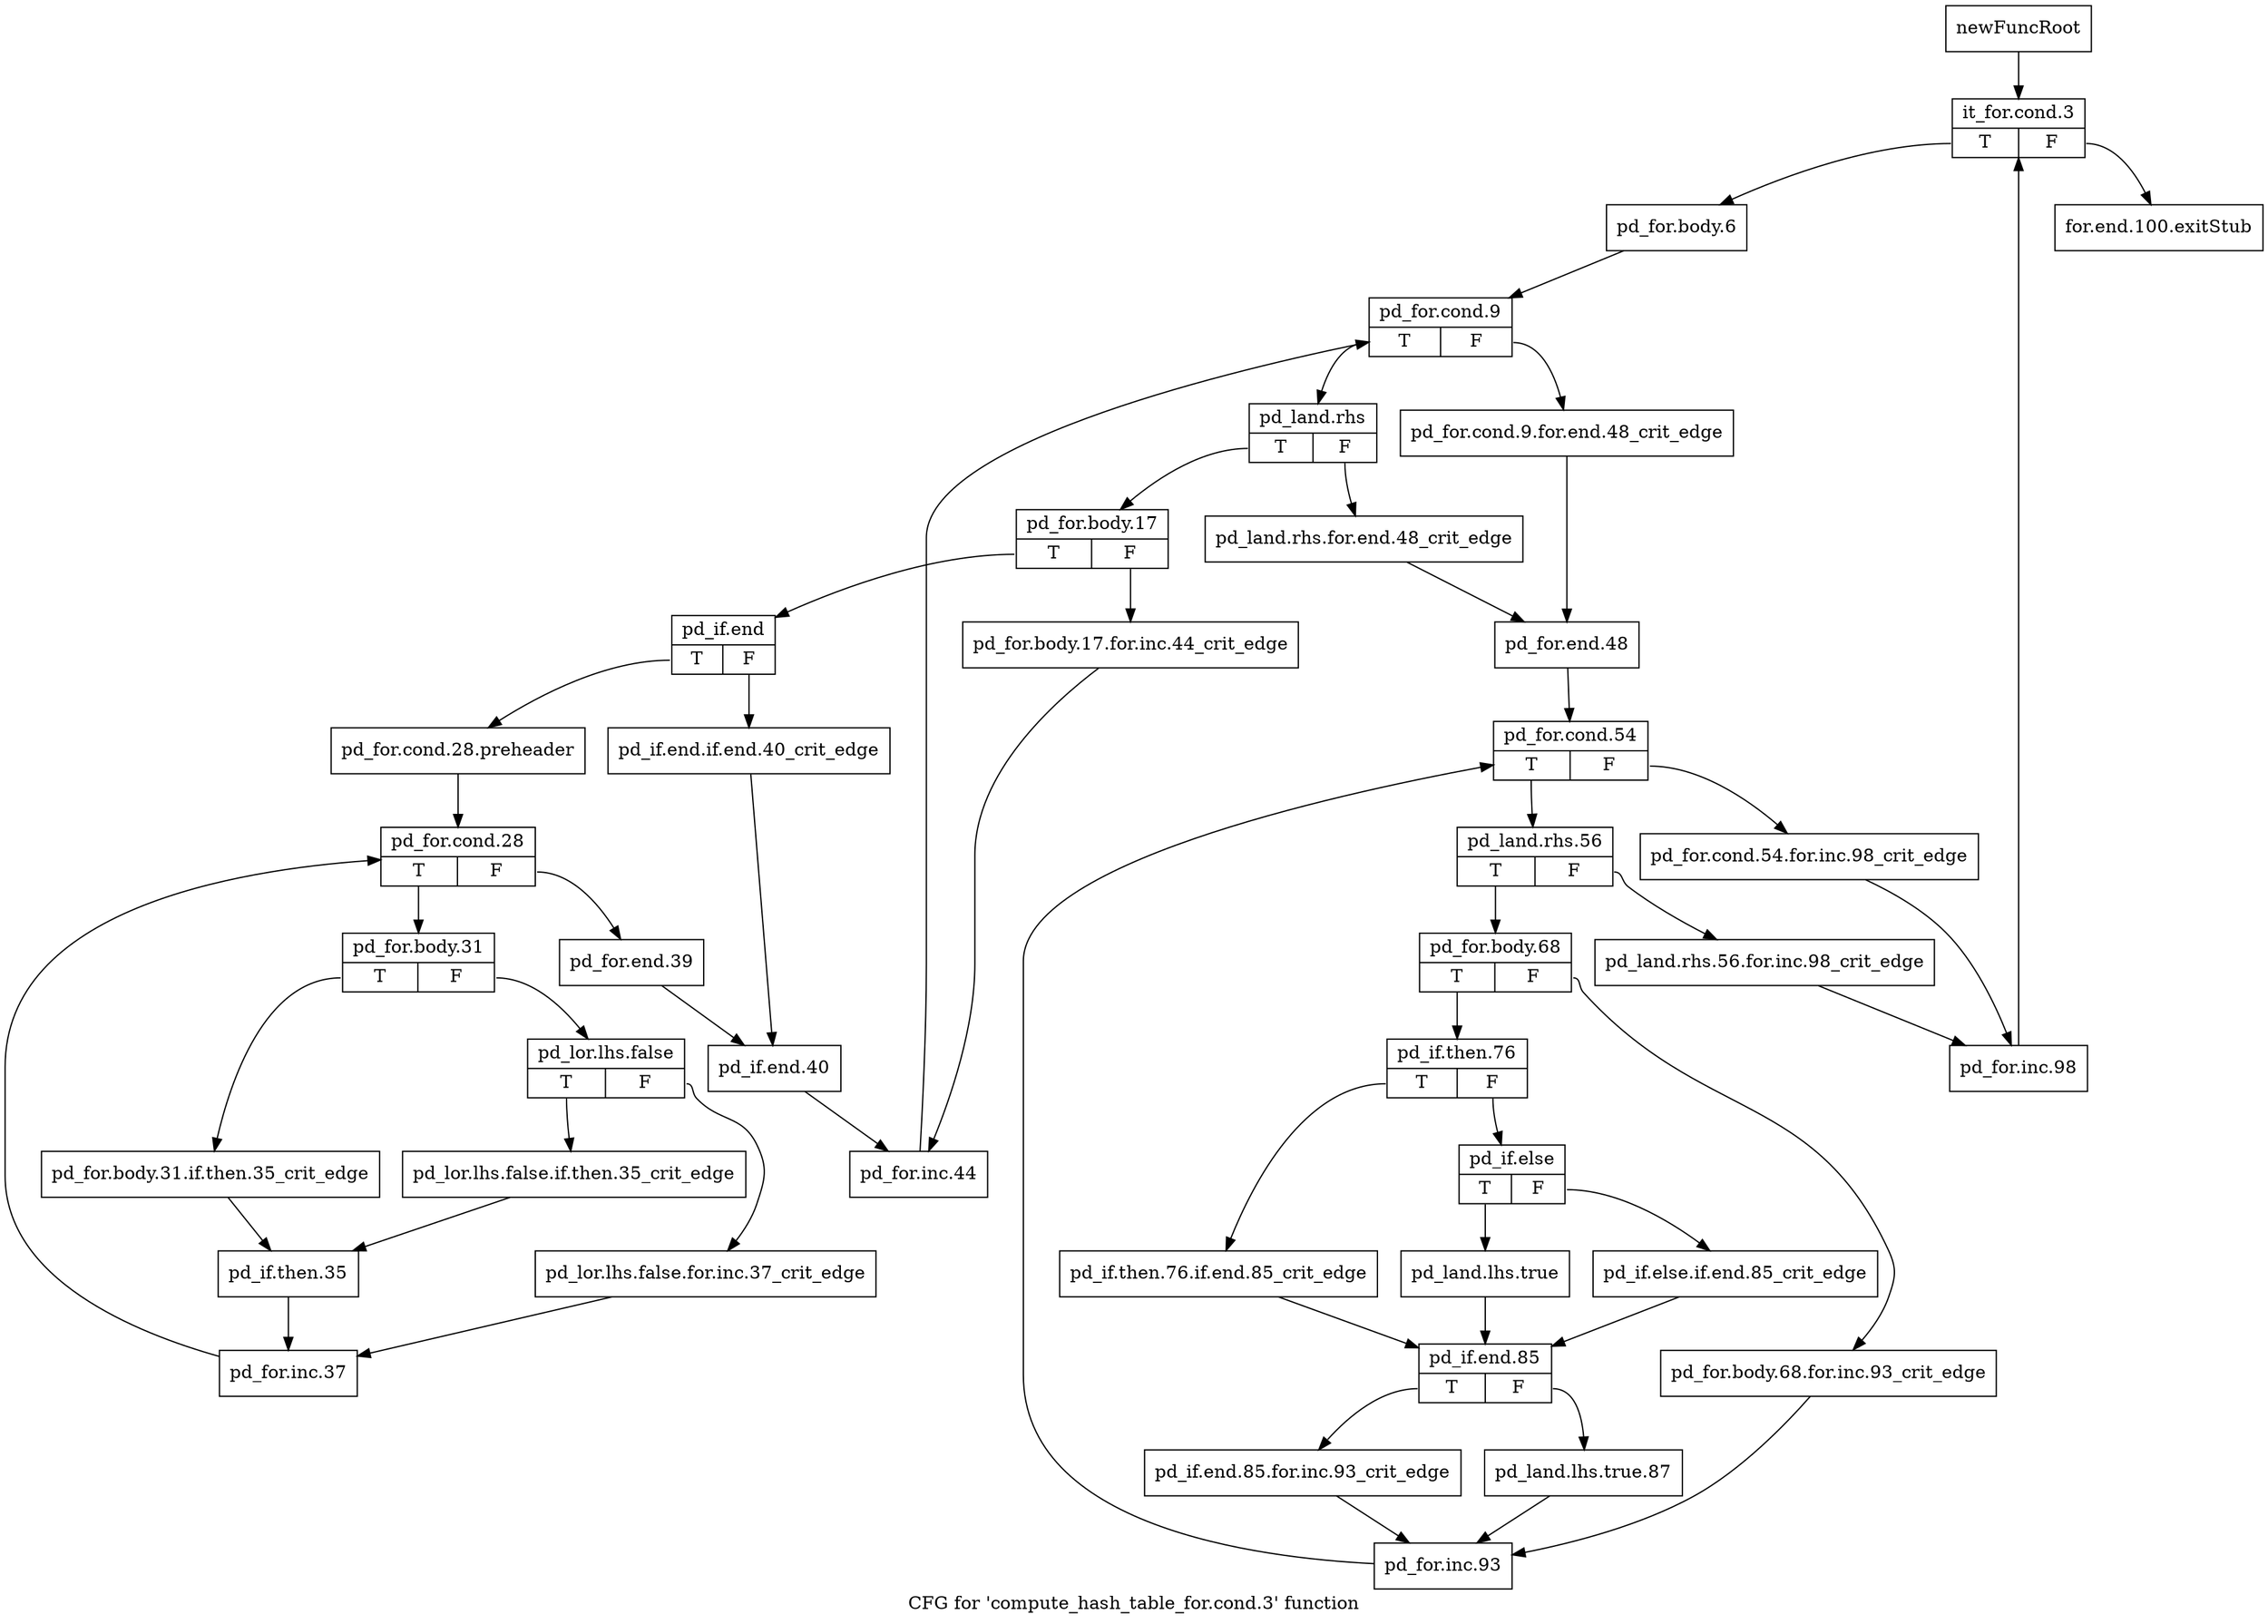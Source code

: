 digraph "CFG for 'compute_hash_table_for.cond.3' function" {
	label="CFG for 'compute_hash_table_for.cond.3' function";

	Node0xb13e390 [shape=record,label="{newFuncRoot}"];
	Node0xb13e390 -> Node0xb13e430;
	Node0xb13e3e0 [shape=record,label="{for.end.100.exitStub}"];
	Node0xb13e430 [shape=record,label="{it_for.cond.3|{<s0>T|<s1>F}}"];
	Node0xb13e430:s0 -> Node0xb13e480;
	Node0xb13e430:s1 -> Node0xb13e3e0;
	Node0xb13e480 [shape=record,label="{pd_for.body.6}"];
	Node0xb13e480 -> Node0xb148230;
	Node0xb148230 [shape=record,label="{pd_for.cond.9|{<s0>T|<s1>F}}"];
	Node0xb148230:s0 -> Node0xb1482d0;
	Node0xb148230:s1 -> Node0xb148280;
	Node0xb148280 [shape=record,label="{pd_for.cond.9.for.end.48_crit_edge}"];
	Node0xb148280 -> Node0xb148370;
	Node0xb1482d0 [shape=record,label="{pd_land.rhs|{<s0>T|<s1>F}}"];
	Node0xb1482d0:s0 -> Node0xb1488c0;
	Node0xb1482d0:s1 -> Node0xb148320;
	Node0xb148320 [shape=record,label="{pd_land.rhs.for.end.48_crit_edge}"];
	Node0xb148320 -> Node0xb148370;
	Node0xb148370 [shape=record,label="{pd_for.end.48}"];
	Node0xb148370 -> Node0xb1483c0;
	Node0xb1483c0 [shape=record,label="{pd_for.cond.54|{<s0>T|<s1>F}}"];
	Node0xb1483c0:s0 -> Node0xb148460;
	Node0xb1483c0:s1 -> Node0xb148410;
	Node0xb148410 [shape=record,label="{pd_for.cond.54.for.inc.98_crit_edge}"];
	Node0xb148410 -> Node0xb148500;
	Node0xb148460 [shape=record,label="{pd_land.rhs.56|{<s0>T|<s1>F}}"];
	Node0xb148460:s0 -> Node0xb148550;
	Node0xb148460:s1 -> Node0xb1484b0;
	Node0xb1484b0 [shape=record,label="{pd_land.rhs.56.for.inc.98_crit_edge}"];
	Node0xb1484b0 -> Node0xb148500;
	Node0xb148500 [shape=record,label="{pd_for.inc.98}"];
	Node0xb148500 -> Node0xb13e430;
	Node0xb148550 [shape=record,label="{pd_for.body.68|{<s0>T|<s1>F}}"];
	Node0xb148550:s0 -> Node0xb1485f0;
	Node0xb148550:s1 -> Node0xb1485a0;
	Node0xb1485a0 [shape=record,label="{pd_for.body.68.for.inc.93_crit_edge}"];
	Node0xb1485a0 -> Node0xb148870;
	Node0xb1485f0 [shape=record,label="{pd_if.then.76|{<s0>T|<s1>F}}"];
	Node0xb1485f0:s0 -> Node0xb148730;
	Node0xb1485f0:s1 -> Node0xb148640;
	Node0xb148640 [shape=record,label="{pd_if.else|{<s0>T|<s1>F}}"];
	Node0xb148640:s0 -> Node0xb1486e0;
	Node0xb148640:s1 -> Node0xb148690;
	Node0xb148690 [shape=record,label="{pd_if.else.if.end.85_crit_edge}"];
	Node0xb148690 -> Node0xb148780;
	Node0xb1486e0 [shape=record,label="{pd_land.lhs.true}"];
	Node0xb1486e0 -> Node0xb148780;
	Node0xb148730 [shape=record,label="{pd_if.then.76.if.end.85_crit_edge}"];
	Node0xb148730 -> Node0xb148780;
	Node0xb148780 [shape=record,label="{pd_if.end.85|{<s0>T|<s1>F}}"];
	Node0xb148780:s0 -> Node0xb148820;
	Node0xb148780:s1 -> Node0xb1487d0;
	Node0xb1487d0 [shape=record,label="{pd_land.lhs.true.87}"];
	Node0xb1487d0 -> Node0xb148870;
	Node0xb148820 [shape=record,label="{pd_if.end.85.for.inc.93_crit_edge}"];
	Node0xb148820 -> Node0xb148870;
	Node0xb148870 [shape=record,label="{pd_for.inc.93}"];
	Node0xb148870 -> Node0xb1483c0;
	Node0xb1488c0 [shape=record,label="{pd_for.body.17|{<s0>T|<s1>F}}"];
	Node0xb1488c0:s0 -> Node0xb148960;
	Node0xb1488c0:s1 -> Node0xb148910;
	Node0xb148910 [shape=record,label="{pd_for.body.17.for.inc.44_crit_edge}"];
	Node0xb148910 -> Node0xb148b40;
	Node0xb148960 [shape=record,label="{pd_if.end|{<s0>T|<s1>F}}"];
	Node0xb148960:s0 -> Node0xb148a00;
	Node0xb148960:s1 -> Node0xb1489b0;
	Node0xb1489b0 [shape=record,label="{pd_if.end.if.end.40_crit_edge}"];
	Node0xb1489b0 -> Node0xb148af0;
	Node0xb148a00 [shape=record,label="{pd_for.cond.28.preheader}"];
	Node0xb148a00 -> Node0xb148a50;
	Node0xb148a50 [shape=record,label="{pd_for.cond.28|{<s0>T|<s1>F}}"];
	Node0xb148a50:s0 -> Node0xb148b90;
	Node0xb148a50:s1 -> Node0xb148aa0;
	Node0xb148aa0 [shape=record,label="{pd_for.end.39}"];
	Node0xb148aa0 -> Node0xb148af0;
	Node0xb148af0 [shape=record,label="{pd_if.end.40}"];
	Node0xb148af0 -> Node0xb148b40;
	Node0xb148b40 [shape=record,label="{pd_for.inc.44}"];
	Node0xb148b40 -> Node0xb148230;
	Node0xb148b90 [shape=record,label="{pd_for.body.31|{<s0>T|<s1>F}}"];
	Node0xb148b90:s0 -> Node0xb148cd0;
	Node0xb148b90:s1 -> Node0xb148be0;
	Node0xb148be0 [shape=record,label="{pd_lor.lhs.false|{<s0>T|<s1>F}}"];
	Node0xb148be0:s0 -> Node0xb148c80;
	Node0xb148be0:s1 -> Node0xb148c30;
	Node0xb148c30 [shape=record,label="{pd_lor.lhs.false.for.inc.37_crit_edge}"];
	Node0xb148c30 -> Node0xb148d70;
	Node0xb148c80 [shape=record,label="{pd_lor.lhs.false.if.then.35_crit_edge}"];
	Node0xb148c80 -> Node0xb148d20;
	Node0xb148cd0 [shape=record,label="{pd_for.body.31.if.then.35_crit_edge}"];
	Node0xb148cd0 -> Node0xb148d20;
	Node0xb148d20 [shape=record,label="{pd_if.then.35}"];
	Node0xb148d20 -> Node0xb148d70;
	Node0xb148d70 [shape=record,label="{pd_for.inc.37}"];
	Node0xb148d70 -> Node0xb148a50;
}
